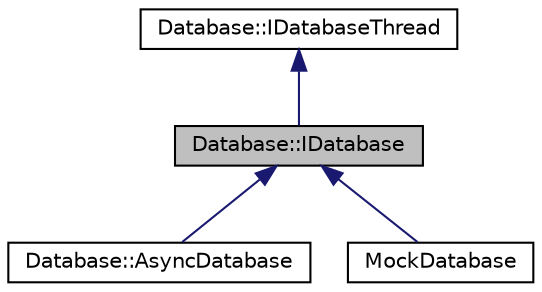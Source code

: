 digraph "Database::IDatabase"
{
 // LATEX_PDF_SIZE
  edge [fontname="Helvetica",fontsize="10",labelfontname="Helvetica",labelfontsize="10"];
  node [fontname="Helvetica",fontsize="10",shape=record];
  Node1 [label="Database::IDatabase",height=0.2,width=0.4,color="black", fillcolor="grey75", style="filled", fontcolor="black",tooltip=" "];
  Node2 -> Node1 [dir="back",color="midnightblue",fontsize="10",style="solid",fontname="Helvetica"];
  Node2 [label="Database::IDatabaseThread",height=0.2,width=0.4,color="black", fillcolor="white", style="filled",URL="$struct_database_1_1_i_database_thread.html",tooltip=" "];
  Node1 -> Node3 [dir="back",color="midnightblue",fontsize="10",style="solid",fontname="Helvetica"];
  Node3 [label="Database::AsyncDatabase",height=0.2,width=0.4,color="black", fillcolor="white", style="filled",URL="$class_database_1_1_async_database.html",tooltip=" "];
  Node1 -> Node4 [dir="back",color="midnightblue",fontsize="10",style="solid",fontname="Helvetica"];
  Node4 [label="MockDatabase",height=0.2,width=0.4,color="black", fillcolor="white", style="filled",URL="$struct_mock_database.html",tooltip=" "];
}
